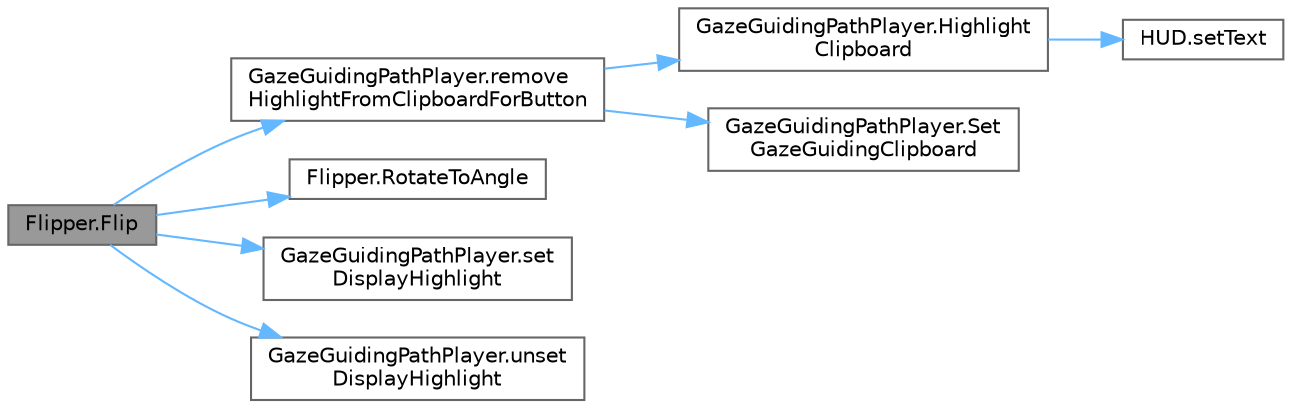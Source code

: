 digraph "Flipper.Flip"
{
 // LATEX_PDF_SIZE
  bgcolor="transparent";
  edge [fontname=Helvetica,fontsize=10,labelfontname=Helvetica,labelfontsize=10];
  node [fontname=Helvetica,fontsize=10,shape=box,height=0.2,width=0.4];
  rankdir="LR";
  Node1 [id="Node000001",label="Flipper.Flip",height=0.2,width=0.4,color="gray40", fillcolor="grey60", style="filled", fontcolor="black",tooltip="This method toggles gaze-guiding features on or off when the player flips the appropriate switch on t..."];
  Node1 -> Node2 [id="edge1_Node000001_Node000002",color="steelblue1",style="solid",tooltip=" "];
  Node2 [id="Node000002",label="GazeGuidingPathPlayer.remove\lHighlightFromClipboardForButton",height=0.2,width=0.4,color="grey40", fillcolor="white", style="filled",URL="$class_gaze_guiding_path_player.html#abbdd9b25780b3cb2057de8b017c777ef",tooltip="This method removes highlighting from a clipboard by reinitialising the respective clipboard without ..."];
  Node2 -> Node3 [id="edge2_Node000002_Node000003",color="steelblue1",style="solid",tooltip=" "];
  Node3 [id="Node000003",label="GazeGuidingPathPlayer.Highlight\lClipboard",height=0.2,width=0.4,color="grey40", fillcolor="white", style="filled",URL="$class_gaze_guiding_path_player.html#aa66086d537484acc096dc7018eed373f",tooltip="This method highlights a task specified by index."];
  Node3 -> Node4 [id="edge3_Node000003_Node000004",color="steelblue1",style="solid",tooltip=" "];
  Node4 [id="Node000004",label="HUD.setText",height=0.2,width=0.4,color="grey40", fillcolor="white", style="filled",URL="$class_h_u_d.html#a3ff87f31ee0f6ea2a0c6740603079bce",tooltip="This method extracts text from an input string and adds it to a text component on the canvas."];
  Node2 -> Node5 [id="edge4_Node000002_Node000005",color="steelblue1",style="solid",tooltip=" "];
  Node5 [id="Node000005",label="GazeGuidingPathPlayer.Set\lGazeGuidingClipboard",height=0.2,width=0.4,color="grey40", fillcolor="white", style="filled",URL="$class_gaze_guiding_path_player.html#a01986a14c36b6ec27b3cf6972ea1508a",tooltip="<sumary> This method activates highlighting for the text of a specific clipboard by creating a new Ga..."];
  Node1 -> Node6 [id="edge5_Node000001_Node000006",color="steelblue1",style="solid",tooltip=" "];
  Node6 [id="Node000006",label="Flipper.RotateToAngle",height=0.2,width=0.4,color="grey40", fillcolor="white", style="filled",URL="$class_flipper.html#a20695122346f35f5ee08f85c8a7b35ba",tooltip="This method is called to rotate a switch on the gaze-guiding panel."];
  Node1 -> Node7 [id="edge6_Node000001_Node000007",color="steelblue1",style="solid",tooltip=" "];
  Node7 [id="Node000007",label="GazeGuidingPathPlayer.set\lDisplayHighlight",height=0.2,width=0.4,color="grey40", fillcolor="white", style="filled",URL="$class_gaze_guiding_path_player.html#a7c87553cafda7ac163a6834e3e8c1d7c",tooltip="This method enables a glow effect on all displays related to a the component that is the currentTarge..."];
  Node1 -> Node8 [id="edge7_Node000001_Node000008",color="steelblue1",style="solid",tooltip=" "];
  Node8 [id="Node000008",label="GazeGuidingPathPlayer.unset\lDisplayHighlight",height=0.2,width=0.4,color="grey40", fillcolor="white", style="filled",URL="$class_gaze_guiding_path_player.html#a076b71de7fb11f304bd0d29996b8f055",tooltip="This method removes a glow effect from all displays it is currently applied to."];
}
